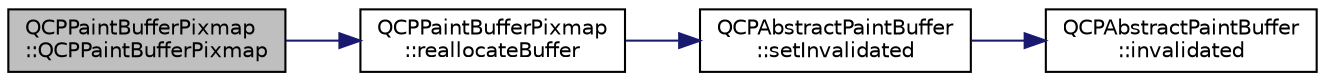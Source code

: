 digraph "QCPPaintBufferPixmap::QCPPaintBufferPixmap"
{
 // LATEX_PDF_SIZE
  edge [fontname="Helvetica",fontsize="10",labelfontname="Helvetica",labelfontsize="10"];
  node [fontname="Helvetica",fontsize="10",shape=record];
  rankdir="LR";
  Node1 [label="QCPPaintBufferPixmap\l::QCPPaintBufferPixmap",height=0.2,width=0.4,color="black", fillcolor="grey75", style="filled", fontcolor="black",tooltip=" "];
  Node1 -> Node2 [color="midnightblue",fontsize="10",style="solid",fontname="Helvetica"];
  Node2 [label="QCPPaintBufferPixmap\l::reallocateBuffer",height=0.2,width=0.4,color="black", fillcolor="white", style="filled",URL="$classQCPPaintBufferPixmap.html#ad49f3205ba3463b1c44f8db3cfcc90f0",tooltip=" "];
  Node2 -> Node3 [color="midnightblue",fontsize="10",style="solid",fontname="Helvetica"];
  Node3 [label="QCPAbstractPaintBuffer\l::setInvalidated",height=0.2,width=0.4,color="black", fillcolor="white", style="filled",URL="$classQCPAbstractPaintBuffer.html#ae4c7dc70dfc66be2879ce297b2b3d67f",tooltip=" "];
  Node3 -> Node4 [color="midnightblue",fontsize="10",style="solid",fontname="Helvetica"];
  Node4 [label="QCPAbstractPaintBuffer\l::invalidated",height=0.2,width=0.4,color="black", fillcolor="white", style="filled",URL="$classQCPAbstractPaintBuffer.html#a76bf771cda945a6c602cf9b7d365d92b",tooltip=" "];
}
